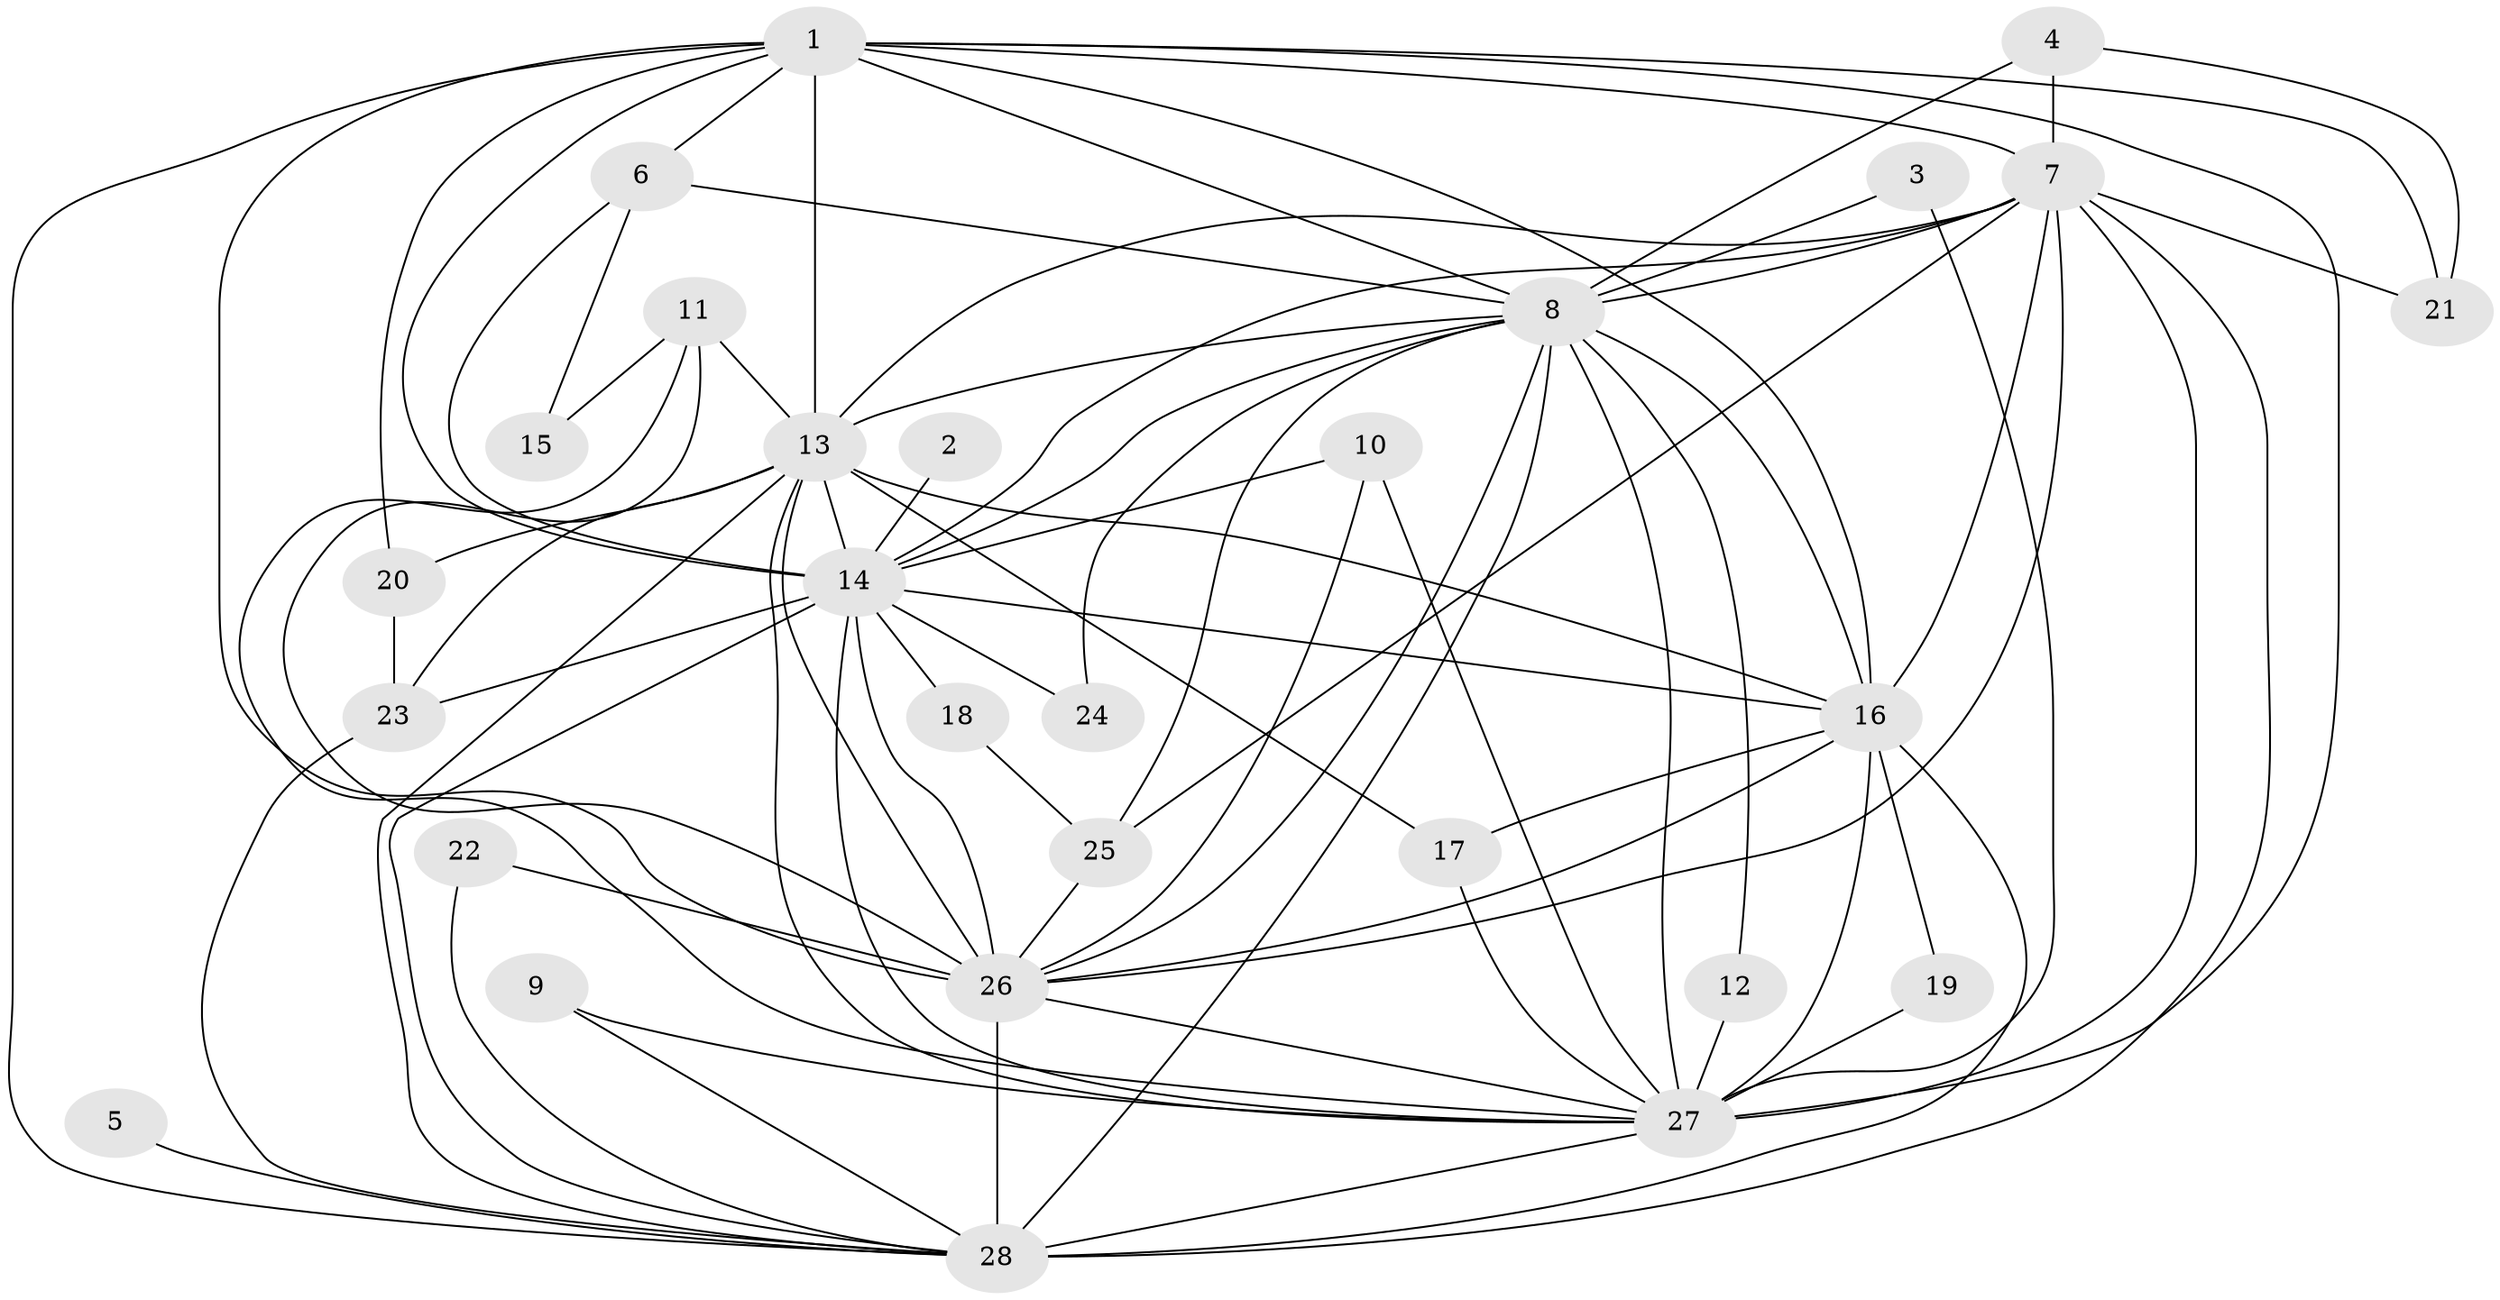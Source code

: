 // original degree distribution, {16: 0.03636363636363636, 20: 0.01818181818181818, 15: 0.03636363636363636, 17: 0.03636363636363636, 13: 0.01818181818181818, 18: 0.01818181818181818, 14: 0.01818181818181818, 3: 0.23636363636363636, 2: 0.5272727272727272, 4: 0.05454545454545454}
// Generated by graph-tools (version 1.1) at 2025/01/03/09/25 03:01:12]
// undirected, 28 vertices, 80 edges
graph export_dot {
graph [start="1"]
  node [color=gray90,style=filled];
  1;
  2;
  3;
  4;
  5;
  6;
  7;
  8;
  9;
  10;
  11;
  12;
  13;
  14;
  15;
  16;
  17;
  18;
  19;
  20;
  21;
  22;
  23;
  24;
  25;
  26;
  27;
  28;
  1 -- 6 [weight=1.0];
  1 -- 7 [weight=2.0];
  1 -- 8 [weight=1.0];
  1 -- 13 [weight=1.0];
  1 -- 14 [weight=3.0];
  1 -- 16 [weight=1.0];
  1 -- 20 [weight=1.0];
  1 -- 21 [weight=1.0];
  1 -- 26 [weight=1.0];
  1 -- 27 [weight=2.0];
  1 -- 28 [weight=1.0];
  2 -- 14 [weight=2.0];
  3 -- 8 [weight=2.0];
  3 -- 27 [weight=1.0];
  4 -- 7 [weight=1.0];
  4 -- 8 [weight=1.0];
  4 -- 21 [weight=1.0];
  5 -- 28 [weight=1.0];
  6 -- 8 [weight=1.0];
  6 -- 14 [weight=1.0];
  6 -- 15 [weight=1.0];
  7 -- 8 [weight=1.0];
  7 -- 13 [weight=1.0];
  7 -- 14 [weight=2.0];
  7 -- 16 [weight=1.0];
  7 -- 21 [weight=1.0];
  7 -- 25 [weight=1.0];
  7 -- 26 [weight=1.0];
  7 -- 27 [weight=1.0];
  7 -- 28 [weight=2.0];
  8 -- 12 [weight=1.0];
  8 -- 13 [weight=1.0];
  8 -- 14 [weight=2.0];
  8 -- 16 [weight=1.0];
  8 -- 24 [weight=1.0];
  8 -- 25 [weight=1.0];
  8 -- 26 [weight=1.0];
  8 -- 27 [weight=1.0];
  8 -- 28 [weight=2.0];
  9 -- 27 [weight=1.0];
  9 -- 28 [weight=1.0];
  10 -- 14 [weight=1.0];
  10 -- 26 [weight=2.0];
  10 -- 27 [weight=1.0];
  11 -- 13 [weight=1.0];
  11 -- 15 [weight=1.0];
  11 -- 26 [weight=1.0];
  11 -- 27 [weight=1.0];
  12 -- 27 [weight=2.0];
  13 -- 14 [weight=4.0];
  13 -- 16 [weight=1.0];
  13 -- 17 [weight=1.0];
  13 -- 20 [weight=1.0];
  13 -- 23 [weight=1.0];
  13 -- 26 [weight=1.0];
  13 -- 27 [weight=1.0];
  13 -- 28 [weight=1.0];
  14 -- 16 [weight=3.0];
  14 -- 18 [weight=2.0];
  14 -- 23 [weight=1.0];
  14 -- 24 [weight=1.0];
  14 -- 26 [weight=2.0];
  14 -- 27 [weight=2.0];
  14 -- 28 [weight=2.0];
  16 -- 17 [weight=1.0];
  16 -- 19 [weight=1.0];
  16 -- 26 [weight=1.0];
  16 -- 27 [weight=2.0];
  16 -- 28 [weight=1.0];
  17 -- 27 [weight=1.0];
  18 -- 25 [weight=1.0];
  19 -- 27 [weight=2.0];
  20 -- 23 [weight=1.0];
  22 -- 26 [weight=1.0];
  22 -- 28 [weight=1.0];
  23 -- 28 [weight=1.0];
  25 -- 26 [weight=1.0];
  26 -- 27 [weight=1.0];
  26 -- 28 [weight=3.0];
  27 -- 28 [weight=1.0];
}
